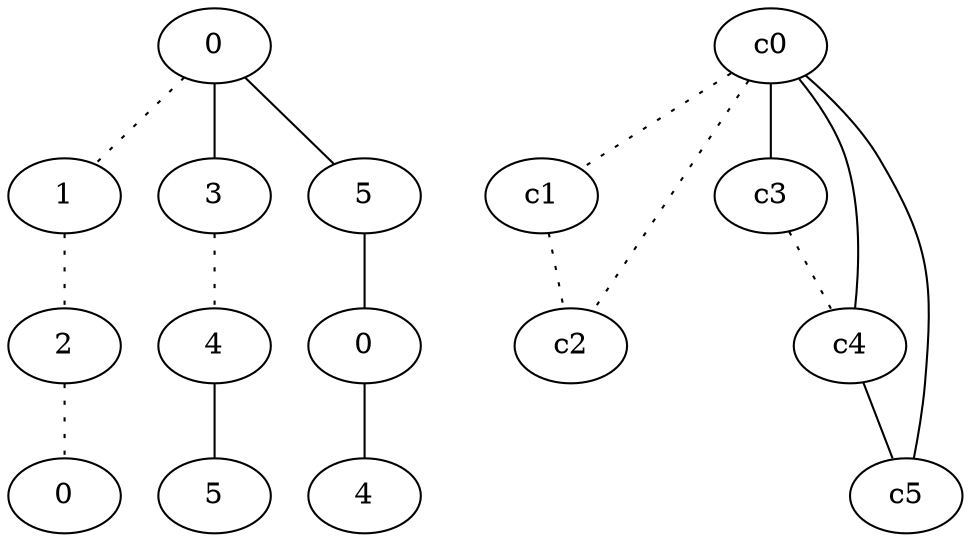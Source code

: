 graph {
a0[label=0];
a1[label=1];
a2[label=2];
a3[label=0];
a4[label=3];
a5[label=4];
a6[label=5];
a7[label=5];
a8[label=0];
a9[label=4];
a0 -- a1 [style=dotted];
a0 -- a4;
a0 -- a7;
a1 -- a2 [style=dotted];
a2 -- a3 [style=dotted];
a4 -- a5 [style=dotted];
a5 -- a6;
a7 -- a8;
a8 -- a9;
c0 -- c1 [style=dotted];
c0 -- c2 [style=dotted];
c0 -- c3;
c0 -- c4;
c0 -- c5;
c1 -- c2 [style=dotted];
c3 -- c4 [style=dotted];
c4 -- c5;
}
